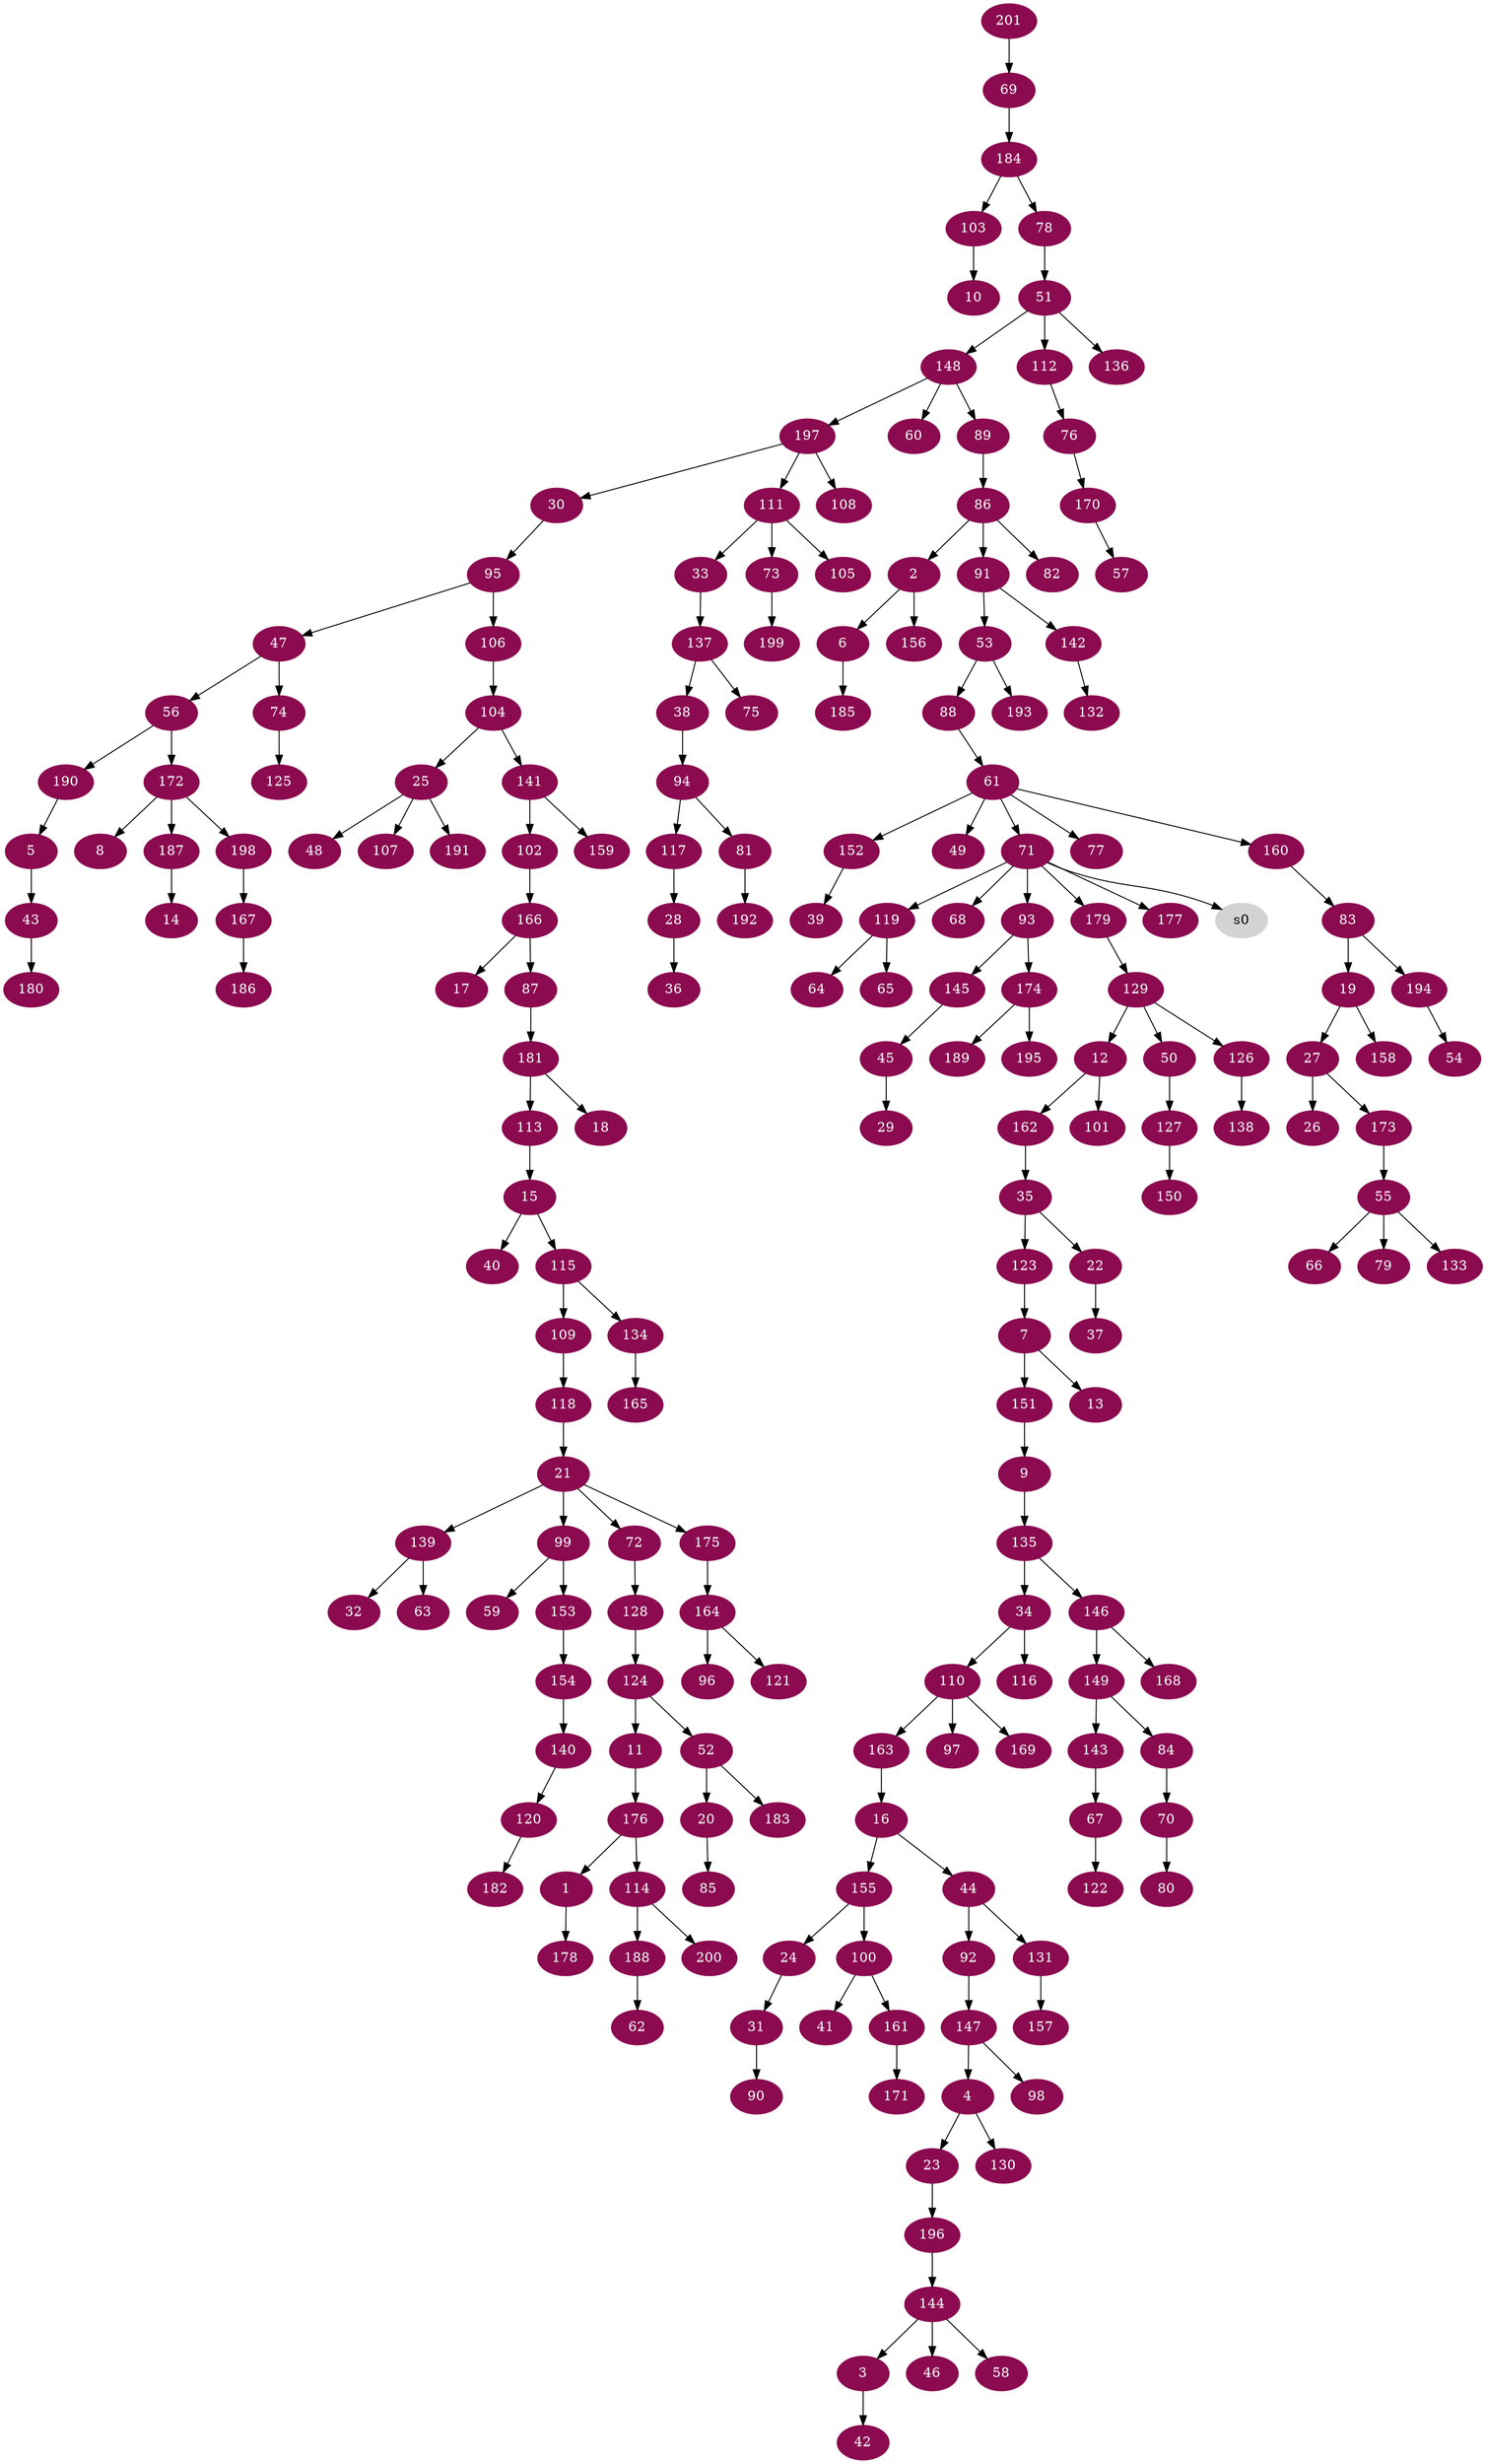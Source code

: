 digraph G {
node [color=deeppink4, style=filled, fontcolor=white];
176 -> 1;
86 -> 2;
144 -> 3;
147 -> 4;
190 -> 5;
2 -> 6;
123 -> 7;
172 -> 8;
151 -> 9;
103 -> 10;
124 -> 11;
129 -> 12;
7 -> 13;
187 -> 14;
113 -> 15;
163 -> 16;
166 -> 17;
181 -> 18;
83 -> 19;
52 -> 20;
118 -> 21;
35 -> 22;
4 -> 23;
155 -> 24;
104 -> 25;
27 -> 26;
19 -> 27;
117 -> 28;
45 -> 29;
197 -> 30;
24 -> 31;
139 -> 32;
111 -> 33;
135 -> 34;
162 -> 35;
28 -> 36;
22 -> 37;
137 -> 38;
152 -> 39;
15 -> 40;
100 -> 41;
3 -> 42;
5 -> 43;
16 -> 44;
145 -> 45;
144 -> 46;
95 -> 47;
25 -> 48;
61 -> 49;
129 -> 50;
78 -> 51;
124 -> 52;
91 -> 53;
194 -> 54;
173 -> 55;
47 -> 56;
170 -> 57;
144 -> 58;
99 -> 59;
148 -> 60;
88 -> 61;
188 -> 62;
139 -> 63;
119 -> 64;
119 -> 65;
55 -> 66;
143 -> 67;
71 -> 68;
201 -> 69;
84 -> 70;
61 -> 71;
21 -> 72;
111 -> 73;
47 -> 74;
137 -> 75;
112 -> 76;
61 -> 77;
184 -> 78;
55 -> 79;
70 -> 80;
94 -> 81;
86 -> 82;
160 -> 83;
149 -> 84;
20 -> 85;
89 -> 86;
166 -> 87;
53 -> 88;
148 -> 89;
31 -> 90;
86 -> 91;
44 -> 92;
71 -> 93;
38 -> 94;
30 -> 95;
164 -> 96;
110 -> 97;
147 -> 98;
21 -> 99;
155 -> 100;
12 -> 101;
141 -> 102;
184 -> 103;
106 -> 104;
111 -> 105;
95 -> 106;
25 -> 107;
197 -> 108;
115 -> 109;
34 -> 110;
197 -> 111;
51 -> 112;
181 -> 113;
176 -> 114;
15 -> 115;
34 -> 116;
94 -> 117;
109 -> 118;
71 -> 119;
140 -> 120;
164 -> 121;
67 -> 122;
35 -> 123;
128 -> 124;
74 -> 125;
129 -> 126;
50 -> 127;
72 -> 128;
179 -> 129;
4 -> 130;
44 -> 131;
142 -> 132;
55 -> 133;
115 -> 134;
9 -> 135;
51 -> 136;
33 -> 137;
126 -> 138;
21 -> 139;
154 -> 140;
104 -> 141;
91 -> 142;
149 -> 143;
196 -> 144;
93 -> 145;
135 -> 146;
92 -> 147;
51 -> 148;
146 -> 149;
127 -> 150;
7 -> 151;
61 -> 152;
99 -> 153;
153 -> 154;
16 -> 155;
2 -> 156;
131 -> 157;
19 -> 158;
141 -> 159;
61 -> 160;
100 -> 161;
12 -> 162;
110 -> 163;
175 -> 164;
134 -> 165;
102 -> 166;
198 -> 167;
146 -> 168;
110 -> 169;
76 -> 170;
161 -> 171;
56 -> 172;
27 -> 173;
93 -> 174;
21 -> 175;
11 -> 176;
71 -> 177;
1 -> 178;
71 -> 179;
43 -> 180;
87 -> 181;
120 -> 182;
52 -> 183;
69 -> 184;
6 -> 185;
167 -> 186;
172 -> 187;
114 -> 188;
174 -> 189;
56 -> 190;
25 -> 191;
81 -> 192;
53 -> 193;
83 -> 194;
174 -> 195;
23 -> 196;
148 -> 197;
172 -> 198;
73 -> 199;
114 -> 200;
node [color=lightgrey, style=filled, fontcolor=black];
71 -> s0;
}
